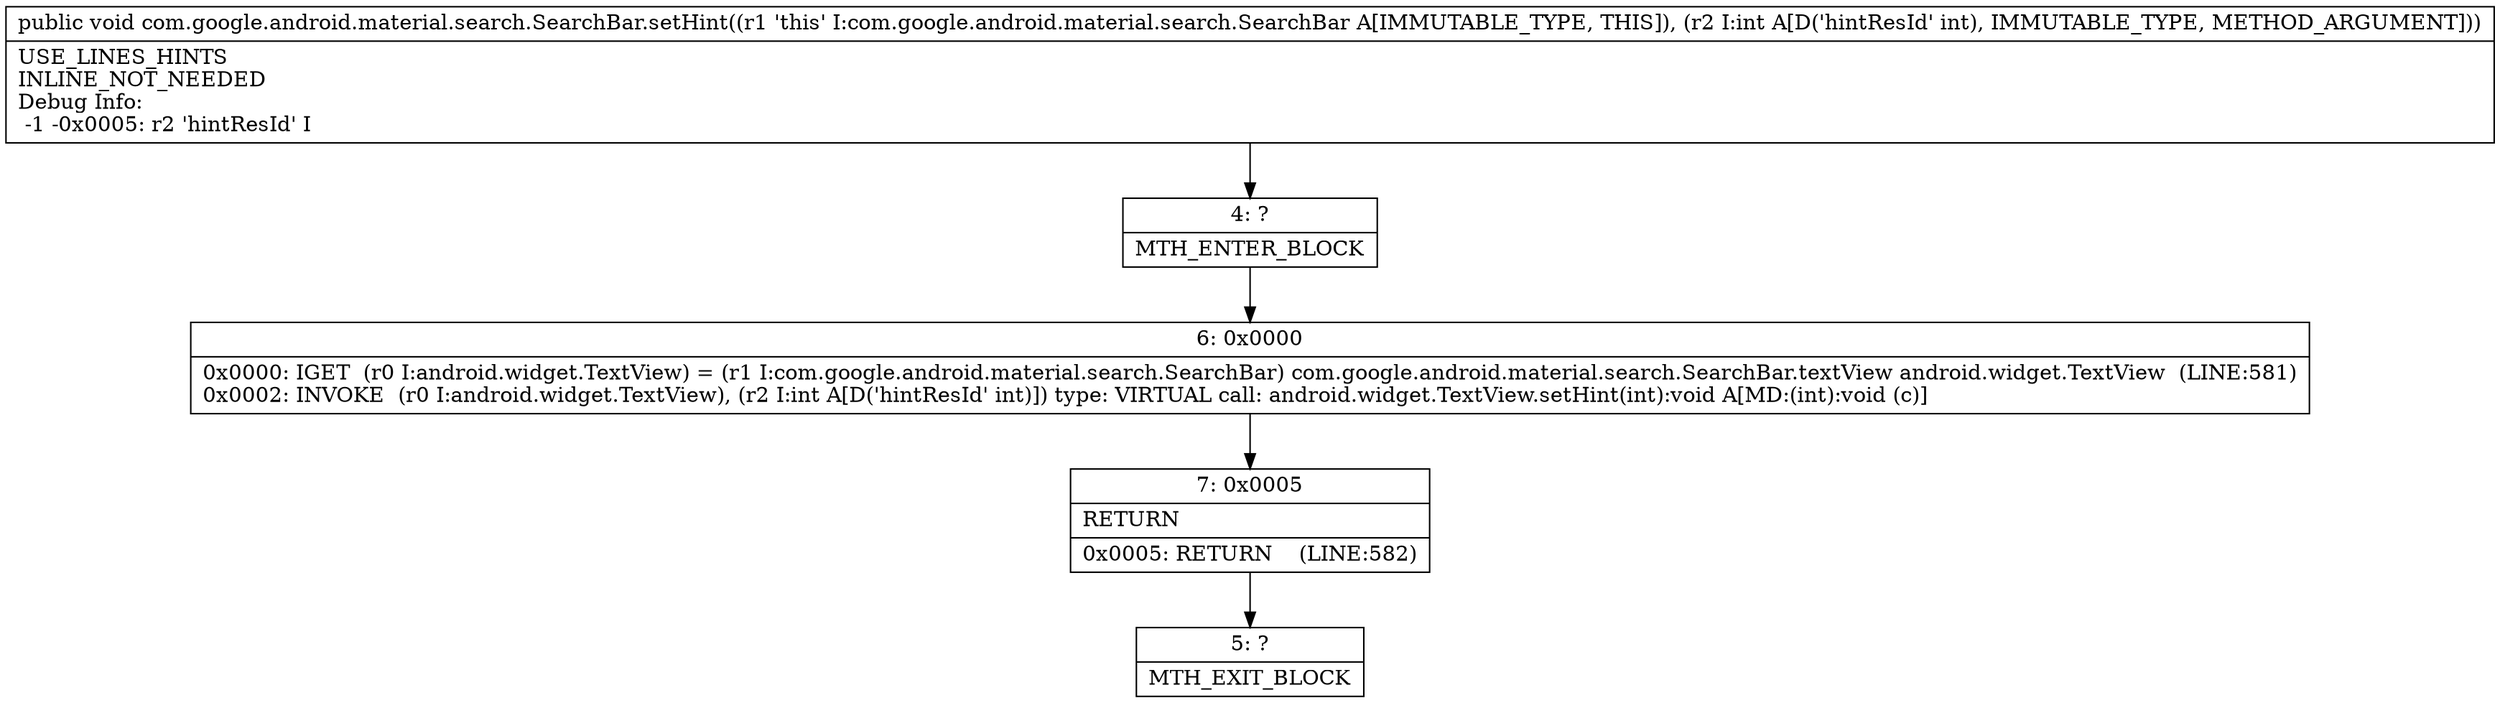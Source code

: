 digraph "CFG forcom.google.android.material.search.SearchBar.setHint(I)V" {
Node_4 [shape=record,label="{4\:\ ?|MTH_ENTER_BLOCK\l}"];
Node_6 [shape=record,label="{6\:\ 0x0000|0x0000: IGET  (r0 I:android.widget.TextView) = (r1 I:com.google.android.material.search.SearchBar) com.google.android.material.search.SearchBar.textView android.widget.TextView  (LINE:581)\l0x0002: INVOKE  (r0 I:android.widget.TextView), (r2 I:int A[D('hintResId' int)]) type: VIRTUAL call: android.widget.TextView.setHint(int):void A[MD:(int):void (c)]\l}"];
Node_7 [shape=record,label="{7\:\ 0x0005|RETURN\l|0x0005: RETURN    (LINE:582)\l}"];
Node_5 [shape=record,label="{5\:\ ?|MTH_EXIT_BLOCK\l}"];
MethodNode[shape=record,label="{public void com.google.android.material.search.SearchBar.setHint((r1 'this' I:com.google.android.material.search.SearchBar A[IMMUTABLE_TYPE, THIS]), (r2 I:int A[D('hintResId' int), IMMUTABLE_TYPE, METHOD_ARGUMENT]))  | USE_LINES_HINTS\lINLINE_NOT_NEEDED\lDebug Info:\l  \-1 \-0x0005: r2 'hintResId' I\l}"];
MethodNode -> Node_4;Node_4 -> Node_6;
Node_6 -> Node_7;
Node_7 -> Node_5;
}


